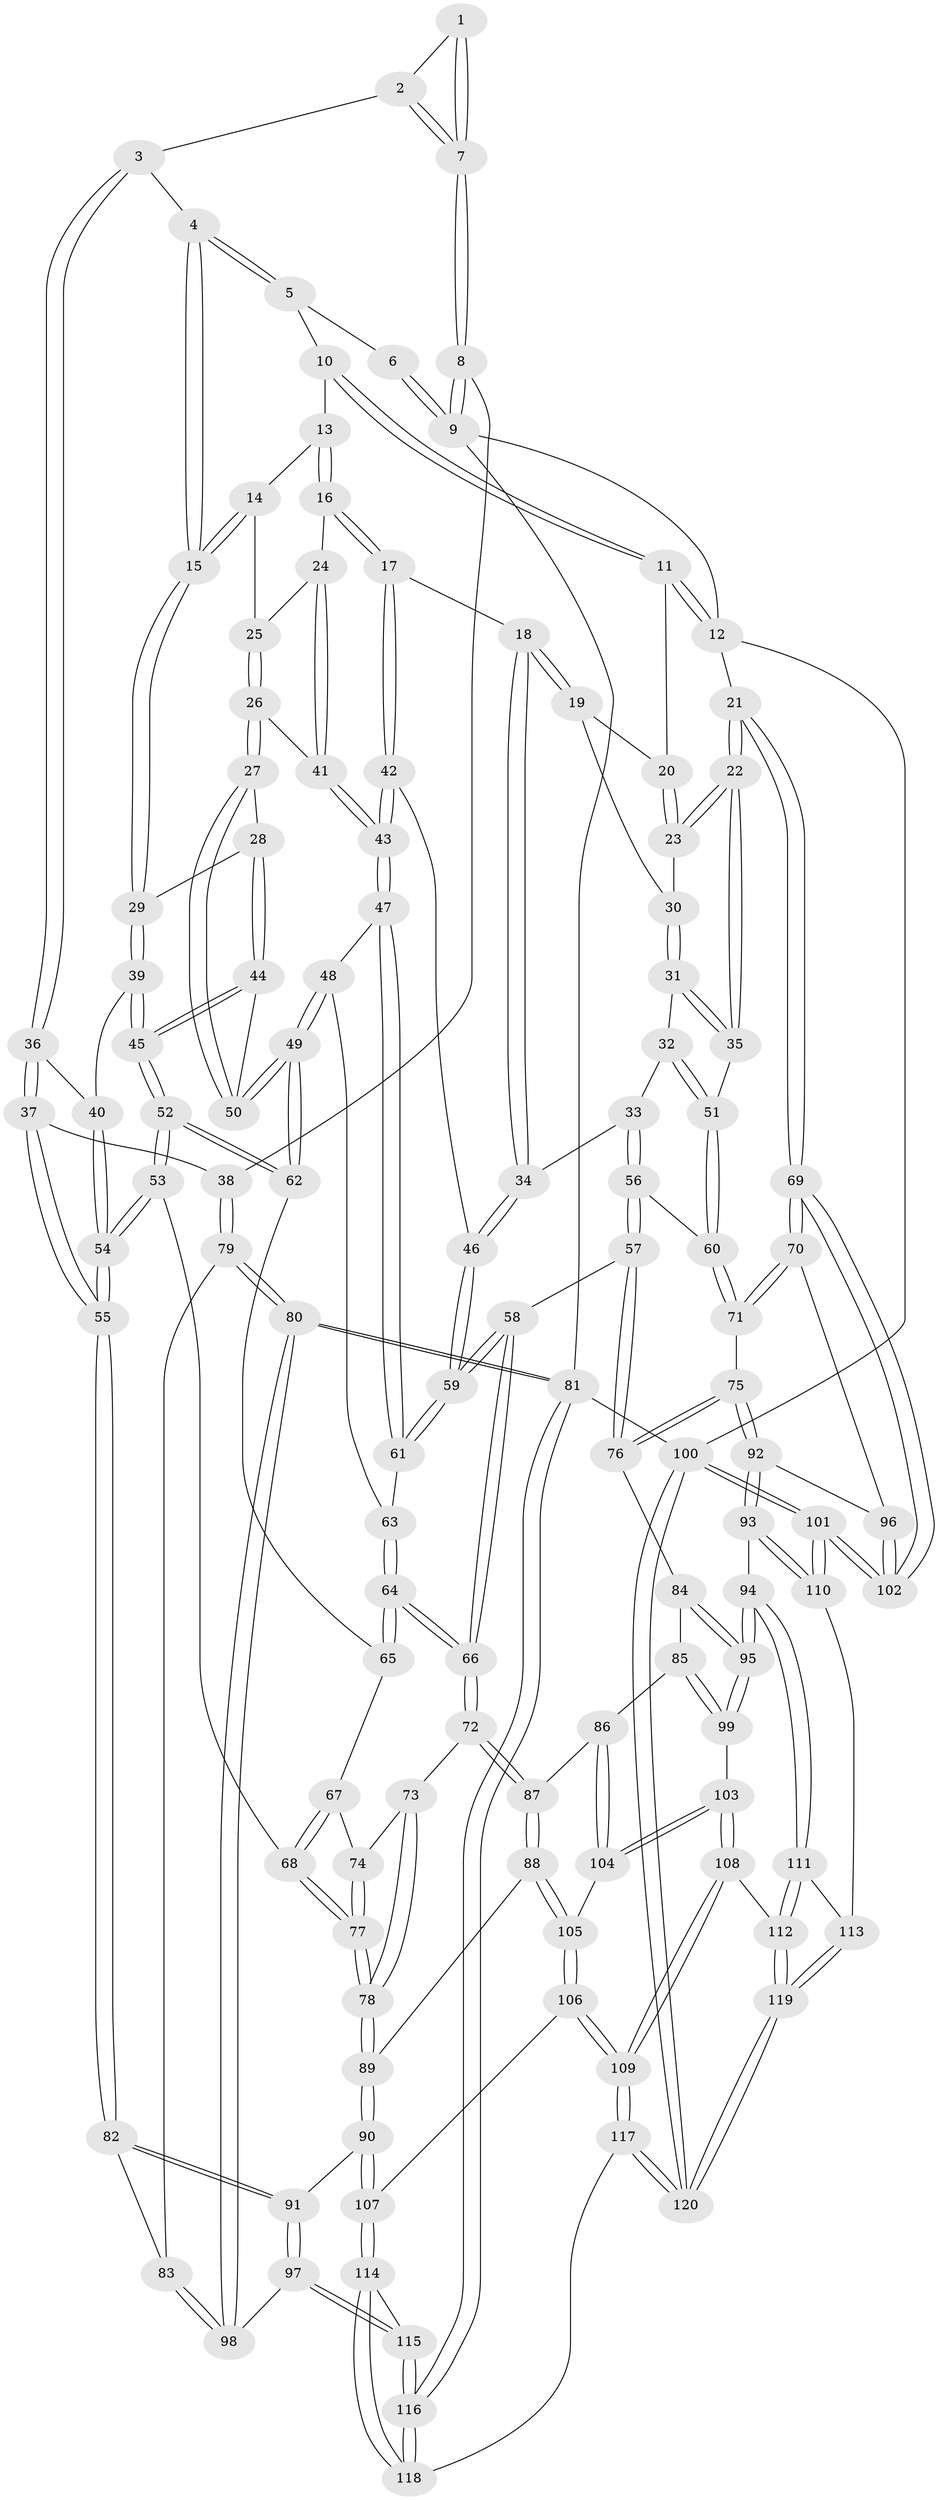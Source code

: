 // Generated by graph-tools (version 1.1) at 2025/51/03/09/25 03:51:10]
// undirected, 120 vertices, 297 edges
graph export_dot {
graph [start="1"]
  node [color=gray90,style=filled];
  1 [pos="+0.05369981809165416+0"];
  2 [pos="+0.06749985343694746+0.10628231926077372"];
  3 [pos="+0.09770447635696669+0.1111670914336021"];
  4 [pos="+0.1954337067138197+0.07522568840474307"];
  5 [pos="+0.1736769528467648+0"];
  6 [pos="+0.052316710458756834+0"];
  7 [pos="+0.014392908697510942+0.12390076941548524"];
  8 [pos="+0+0.21796559404141294"];
  9 [pos="+0+0"];
  10 [pos="+0.416747243560343+0"];
  11 [pos="+0.8217923403220015+0"];
  12 [pos="+1+0"];
  13 [pos="+0.4232116063616104+0"];
  14 [pos="+0.39923542924314703+0.029171650081937752"];
  15 [pos="+0.261895149596658+0.1348838267015729"];
  16 [pos="+0.6084436698319238+0.11424580660096358"];
  17 [pos="+0.654134439874905+0.11319467158439832"];
  18 [pos="+0.701525109435119+0.10397334965234019"];
  19 [pos="+0.7548810984309682+0"];
  20 [pos="+0.7897090519718482+0"];
  21 [pos="+1+0.2686143717884762"];
  22 [pos="+1+0.2641745492704859"];
  23 [pos="+0.9391181353291784+0.12995541488833412"];
  24 [pos="+0.5252759687732051+0.15321795519101264"];
  25 [pos="+0.39934781625937454+0.029380684950883616"];
  26 [pos="+0.41634305506770747+0.21098049758895235"];
  27 [pos="+0.4149839924227726+0.2120730818887902"];
  28 [pos="+0.27413542533725815+0.15605082828679318"];
  29 [pos="+0.26309427197326357+0.14589994913020526"];
  30 [pos="+0.8781302722607667+0.1276073081425291"];
  31 [pos="+0.8680050285591945+0.20972108430844905"];
  32 [pos="+0.7919823885878176+0.20600341714234624"];
  33 [pos="+0.7433800822369737+0.19353021844974833"];
  34 [pos="+0.7325871957611522+0.18329035591451484"];
  35 [pos="+1+0.26823157678197285"];
  36 [pos="+0.13161203021258294+0.2379281969790955"];
  37 [pos="+0.08900077021069479+0.2666728054302581"];
  38 [pos="+0+0.22304288658029847"];
  39 [pos="+0.19869319700196364+0.22934778772698125"];
  40 [pos="+0.182786553667044+0.23597319493031754"];
  41 [pos="+0.5017192044153771+0.19138478711700482"];
  42 [pos="+0.5795197148182596+0.26093393917042307"];
  43 [pos="+0.5427921534622604+0.2811810163875796"];
  44 [pos="+0.3144900097081544+0.27601997354216773"];
  45 [pos="+0.28069818111549466+0.33288116895272946"];
  46 [pos="+0.6652921748139979+0.26451390684305853"];
  47 [pos="+0.5418855510281338+0.28726776230175755"];
  48 [pos="+0.49406829164537114+0.31099598045240306"];
  49 [pos="+0.42343594054267014+0.3183672644621783"];
  50 [pos="+0.40395680039273335+0.2603734992111064"];
  51 [pos="+0.8657592028241042+0.3400218657007199"];
  52 [pos="+0.28043576360147815+0.3656354149018754"];
  53 [pos="+0.21040272611891822+0.46385970666613646"];
  54 [pos="+0.18749831080150836+0.4646144948701821"];
  55 [pos="+0.1555548095805067+0.4709396788956531"];
  56 [pos="+0.7691126597188205+0.36582604776211386"];
  57 [pos="+0.6492180438288984+0.41921378780776997"];
  58 [pos="+0.6319351543038148+0.41274104724835103"];
  59 [pos="+0.6295873251017446+0.4041645407716197"];
  60 [pos="+0.8158668033246131+0.3808017506396432"];
  61 [pos="+0.5656761301578099+0.32051292062593917"];
  62 [pos="+0.40861002791129947+0.35504970390670204"];
  63 [pos="+0.5023131581829374+0.3691209682312494"];
  64 [pos="+0.5042078691119399+0.40440337484699307"];
  65 [pos="+0.40861959543662346+0.35507209822657954"];
  66 [pos="+0.5492726076030222+0.45665371580127734"];
  67 [pos="+0.4081296298322483+0.40299845787093297"];
  68 [pos="+0.2500522266049534+0.4902559914014612"];
  69 [pos="+1+0.5442078214682696"];
  70 [pos="+1+0.552230496895964"];
  71 [pos="+0.866351460898797+0.4994196722155224"];
  72 [pos="+0.5191226066136977+0.49570995061313006"];
  73 [pos="+0.4441652848233541+0.46468398096866725"];
  74 [pos="+0.4209909868781427+0.4443594819988815"];
  75 [pos="+0.7843049852775539+0.540126537186701"];
  76 [pos="+0.705737957038538+0.5247299044542347"];
  77 [pos="+0.274140685692555+0.5104732299071906"];
  78 [pos="+0.3186804324352337+0.5661699969659018"];
  79 [pos="+0+0.4369473169904356"];
  80 [pos="+0+0.7610704222172818"];
  81 [pos="+0+1"];
  82 [pos="+0.14986926499318867+0.47424431253807225"];
  83 [pos="+0.14188489014955433+0.47678347946215677"];
  84 [pos="+0.6899739656068646+0.5498656189001764"];
  85 [pos="+0.6115304990979135+0.6108757810531087"];
  86 [pos="+0.5054988157509279+0.6093547040492083"];
  87 [pos="+0.5038096066766157+0.6087435180211013"];
  88 [pos="+0.4419225855930287+0.643375275670898"];
  89 [pos="+0.3768629983863807+0.6669083230515999"];
  90 [pos="+0.3436558073945286+0.734539596162288"];
  91 [pos="+0.21603001227633595+0.7590379496455274"];
  92 [pos="+0.7932835934128982+0.7212178442949697"];
  93 [pos="+0.7911037874610549+0.7233490817872709"];
  94 [pos="+0.7591077216381215+0.7316015591329332"];
  95 [pos="+0.742048137439843+0.729960286422936"];
  96 [pos="+0.8217614251236551+0.7112894068109804"];
  97 [pos="+0.18427482260130712+0.7744538611211911"];
  98 [pos="+0.048590906916890865+0.7141751481536461"];
  99 [pos="+0.7131757226742822+0.733623352443988"];
  100 [pos="+1+1"];
  101 [pos="+1+1"];
  102 [pos="+1+0.9757978770445832"];
  103 [pos="+0.6891170885105987+0.7487004596747253"];
  104 [pos="+0.5972141896405244+0.7379375582808236"];
  105 [pos="+0.5522065330639379+0.7835254727345515"];
  106 [pos="+0.5227566729296406+0.8762412484364669"];
  107 [pos="+0.40409608694256827+0.8522976695461318"];
  108 [pos="+0.6248605564154297+0.886079890258243"];
  109 [pos="+0.5568560468612984+0.901499617567903"];
  110 [pos="+0.8746998893836095+0.8561800970388517"];
  111 [pos="+0.7569275704510261+0.7840886548289265"];
  112 [pos="+0.7039578435080066+0.926401052136242"];
  113 [pos="+0.7889228372875831+0.9192358083316192"];
  114 [pos="+0.37324999449388874+0.9186264827317663"];
  115 [pos="+0.14941593519865753+0.9443283527120683"];
  116 [pos="+0+1"];
  117 [pos="+0.5465462906741749+1"];
  118 [pos="+0.3734840130282581+1"];
  119 [pos="+0.7537367553156327+0.9702989616493011"];
  120 [pos="+0.8218637742771806+1"];
  1 -- 2;
  1 -- 7;
  1 -- 7;
  2 -- 3;
  2 -- 7;
  2 -- 7;
  3 -- 4;
  3 -- 36;
  3 -- 36;
  4 -- 5;
  4 -- 5;
  4 -- 15;
  4 -- 15;
  5 -- 6;
  5 -- 10;
  6 -- 9;
  6 -- 9;
  7 -- 8;
  7 -- 8;
  8 -- 9;
  8 -- 9;
  8 -- 38;
  9 -- 12;
  9 -- 81;
  10 -- 11;
  10 -- 11;
  10 -- 13;
  11 -- 12;
  11 -- 12;
  11 -- 20;
  12 -- 21;
  12 -- 100;
  13 -- 14;
  13 -- 16;
  13 -- 16;
  14 -- 15;
  14 -- 15;
  14 -- 25;
  15 -- 29;
  15 -- 29;
  16 -- 17;
  16 -- 17;
  16 -- 24;
  17 -- 18;
  17 -- 42;
  17 -- 42;
  18 -- 19;
  18 -- 19;
  18 -- 34;
  18 -- 34;
  19 -- 20;
  19 -- 30;
  20 -- 23;
  20 -- 23;
  21 -- 22;
  21 -- 22;
  21 -- 69;
  21 -- 69;
  22 -- 23;
  22 -- 23;
  22 -- 35;
  22 -- 35;
  23 -- 30;
  24 -- 25;
  24 -- 41;
  24 -- 41;
  25 -- 26;
  25 -- 26;
  26 -- 27;
  26 -- 27;
  26 -- 41;
  27 -- 28;
  27 -- 50;
  27 -- 50;
  28 -- 29;
  28 -- 44;
  28 -- 44;
  29 -- 39;
  29 -- 39;
  30 -- 31;
  30 -- 31;
  31 -- 32;
  31 -- 35;
  31 -- 35;
  32 -- 33;
  32 -- 51;
  32 -- 51;
  33 -- 34;
  33 -- 56;
  33 -- 56;
  34 -- 46;
  34 -- 46;
  35 -- 51;
  36 -- 37;
  36 -- 37;
  36 -- 40;
  37 -- 38;
  37 -- 55;
  37 -- 55;
  38 -- 79;
  38 -- 79;
  39 -- 40;
  39 -- 45;
  39 -- 45;
  40 -- 54;
  40 -- 54;
  41 -- 43;
  41 -- 43;
  42 -- 43;
  42 -- 43;
  42 -- 46;
  43 -- 47;
  43 -- 47;
  44 -- 45;
  44 -- 45;
  44 -- 50;
  45 -- 52;
  45 -- 52;
  46 -- 59;
  46 -- 59;
  47 -- 48;
  47 -- 61;
  47 -- 61;
  48 -- 49;
  48 -- 49;
  48 -- 63;
  49 -- 50;
  49 -- 50;
  49 -- 62;
  49 -- 62;
  51 -- 60;
  51 -- 60;
  52 -- 53;
  52 -- 53;
  52 -- 62;
  52 -- 62;
  53 -- 54;
  53 -- 54;
  53 -- 68;
  54 -- 55;
  54 -- 55;
  55 -- 82;
  55 -- 82;
  56 -- 57;
  56 -- 57;
  56 -- 60;
  57 -- 58;
  57 -- 76;
  57 -- 76;
  58 -- 59;
  58 -- 59;
  58 -- 66;
  58 -- 66;
  59 -- 61;
  59 -- 61;
  60 -- 71;
  60 -- 71;
  61 -- 63;
  62 -- 65;
  63 -- 64;
  63 -- 64;
  64 -- 65;
  64 -- 65;
  64 -- 66;
  64 -- 66;
  65 -- 67;
  66 -- 72;
  66 -- 72;
  67 -- 68;
  67 -- 68;
  67 -- 74;
  68 -- 77;
  68 -- 77;
  69 -- 70;
  69 -- 70;
  69 -- 102;
  69 -- 102;
  70 -- 71;
  70 -- 71;
  70 -- 96;
  71 -- 75;
  72 -- 73;
  72 -- 87;
  72 -- 87;
  73 -- 74;
  73 -- 78;
  73 -- 78;
  74 -- 77;
  74 -- 77;
  75 -- 76;
  75 -- 76;
  75 -- 92;
  75 -- 92;
  76 -- 84;
  77 -- 78;
  77 -- 78;
  78 -- 89;
  78 -- 89;
  79 -- 80;
  79 -- 80;
  79 -- 83;
  80 -- 81;
  80 -- 81;
  80 -- 98;
  80 -- 98;
  81 -- 116;
  81 -- 116;
  81 -- 100;
  82 -- 83;
  82 -- 91;
  82 -- 91;
  83 -- 98;
  83 -- 98;
  84 -- 85;
  84 -- 95;
  84 -- 95;
  85 -- 86;
  85 -- 99;
  85 -- 99;
  86 -- 87;
  86 -- 104;
  86 -- 104;
  87 -- 88;
  87 -- 88;
  88 -- 89;
  88 -- 105;
  88 -- 105;
  89 -- 90;
  89 -- 90;
  90 -- 91;
  90 -- 107;
  90 -- 107;
  91 -- 97;
  91 -- 97;
  92 -- 93;
  92 -- 93;
  92 -- 96;
  93 -- 94;
  93 -- 110;
  93 -- 110;
  94 -- 95;
  94 -- 95;
  94 -- 111;
  94 -- 111;
  95 -- 99;
  95 -- 99;
  96 -- 102;
  96 -- 102;
  97 -- 98;
  97 -- 115;
  97 -- 115;
  99 -- 103;
  100 -- 101;
  100 -- 101;
  100 -- 120;
  100 -- 120;
  101 -- 102;
  101 -- 102;
  101 -- 110;
  101 -- 110;
  103 -- 104;
  103 -- 104;
  103 -- 108;
  103 -- 108;
  104 -- 105;
  105 -- 106;
  105 -- 106;
  106 -- 107;
  106 -- 109;
  106 -- 109;
  107 -- 114;
  107 -- 114;
  108 -- 109;
  108 -- 109;
  108 -- 112;
  109 -- 117;
  109 -- 117;
  110 -- 113;
  111 -- 112;
  111 -- 112;
  111 -- 113;
  112 -- 119;
  112 -- 119;
  113 -- 119;
  113 -- 119;
  114 -- 115;
  114 -- 118;
  114 -- 118;
  115 -- 116;
  115 -- 116;
  116 -- 118;
  116 -- 118;
  117 -- 118;
  117 -- 120;
  117 -- 120;
  119 -- 120;
  119 -- 120;
}
